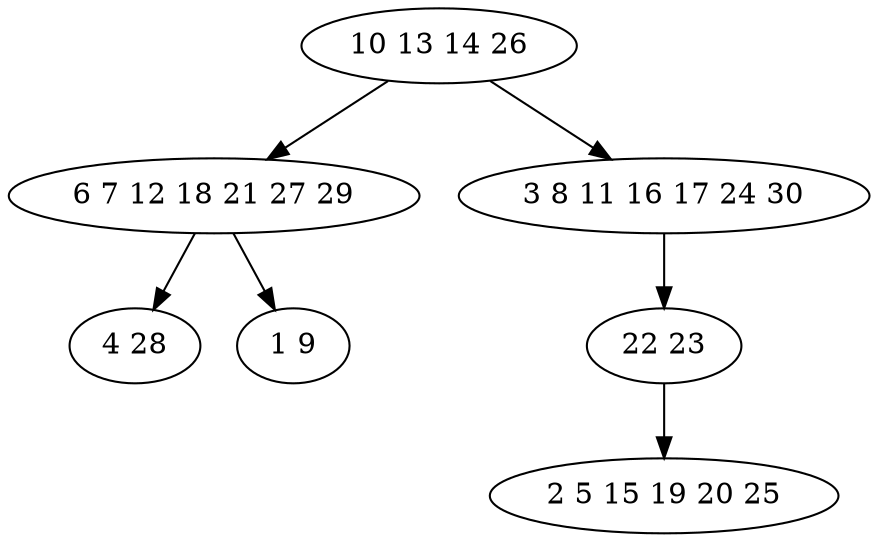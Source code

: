 digraph true_tree {
	"0" -> "1"
	"0" -> "2"
	"1" -> "3"
	"2" -> "4"
	"4" -> "5"
	"1" -> "6"
	"0" [label="10 13 14 26"];
	"1" [label="6 7 12 18 21 27 29"];
	"2" [label="3 8 11 16 17 24 30"];
	"3" [label="4 28"];
	"4" [label="22 23"];
	"5" [label="2 5 15 19 20 25"];
	"6" [label="1 9"];
}

